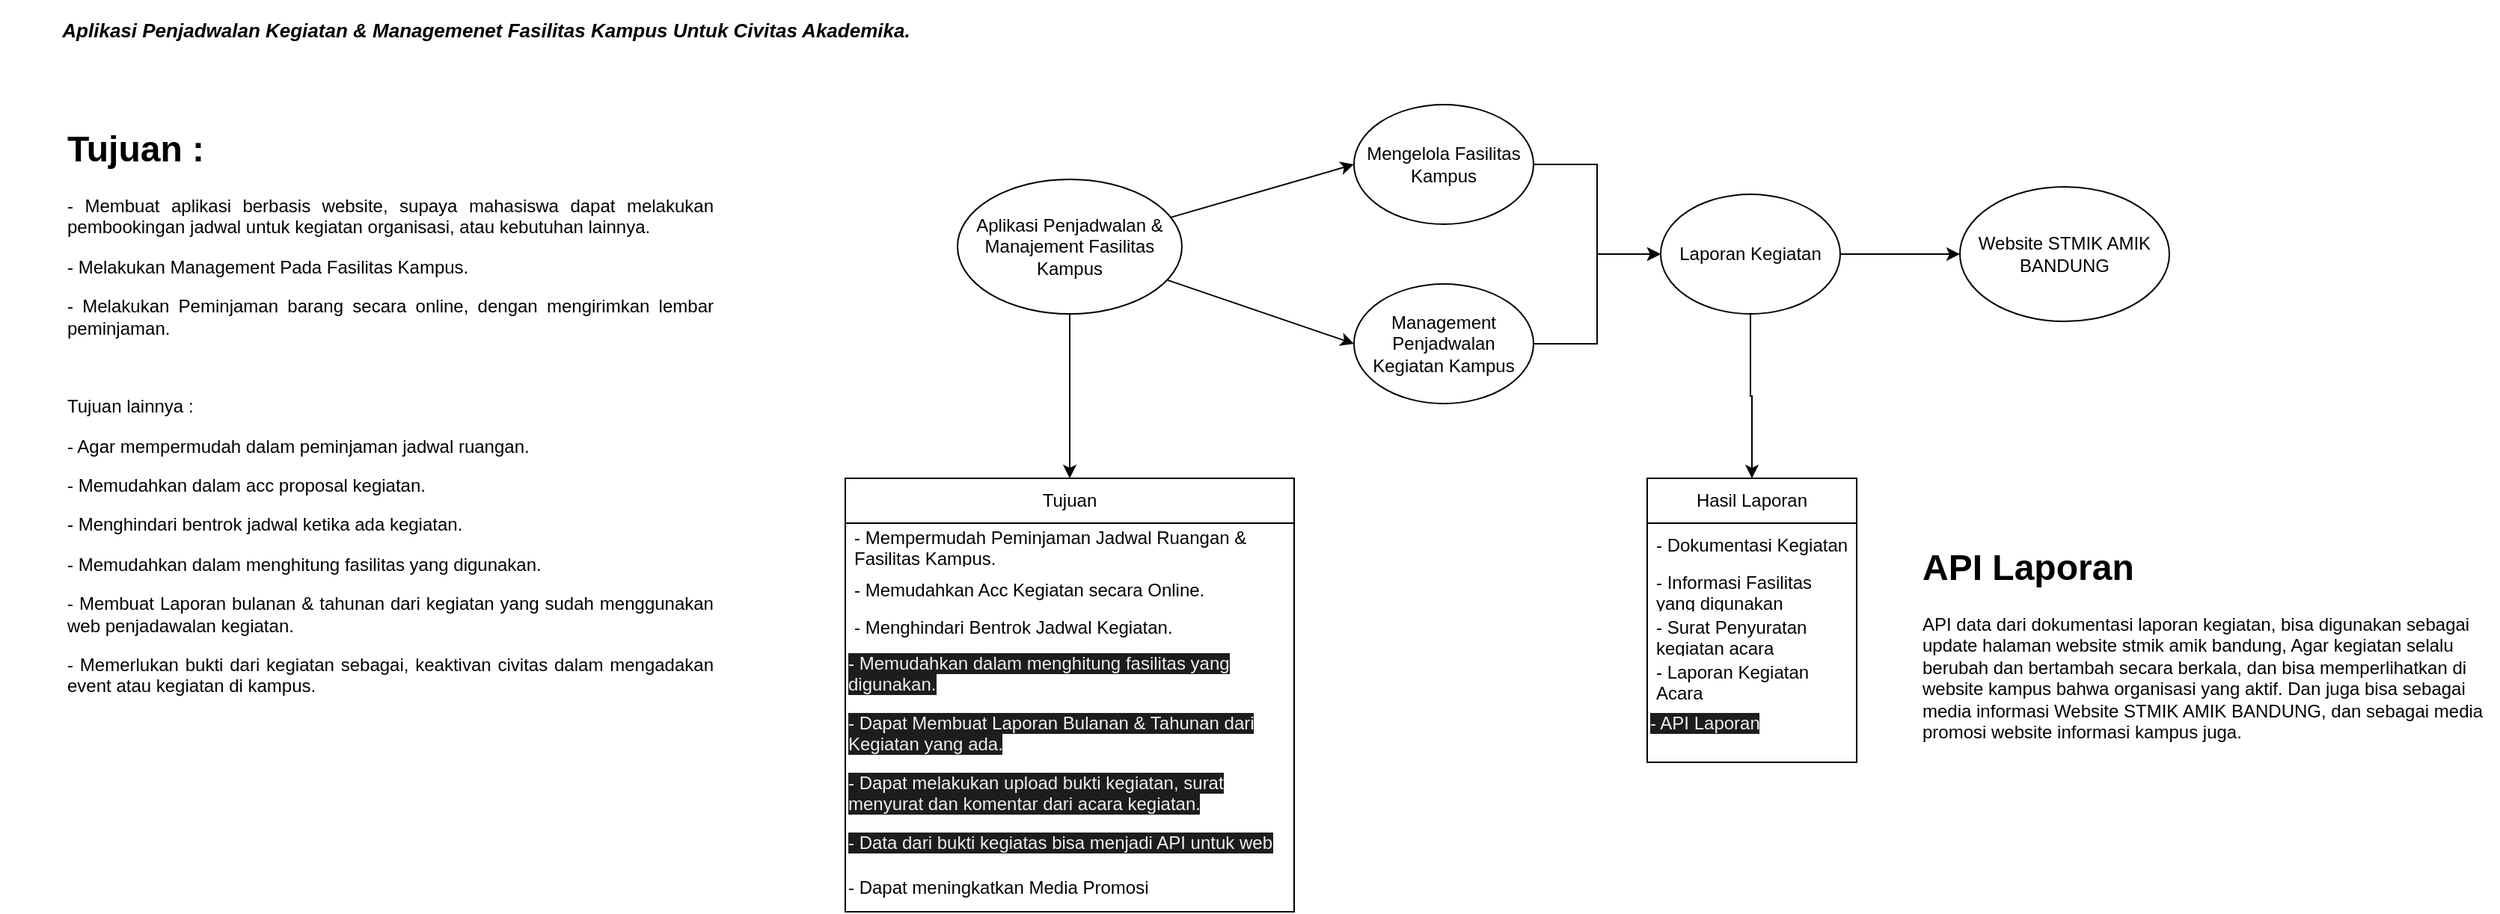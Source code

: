 <mxfile version="22.0.2" type="device">
  <diagram id="C5RBs43oDa-KdzZeNtuy" name="Page-1">
    <mxGraphModel dx="1920" dy="1236" grid="1" gridSize="10" guides="1" tooltips="1" connect="1" arrows="1" fold="1" page="1" pageScale="1" pageWidth="827" pageHeight="1169" math="0" shadow="0">
      <root>
        <mxCell id="WIyWlLk6GJQsqaUBKTNV-0" />
        <mxCell id="WIyWlLk6GJQsqaUBKTNV-1" parent="WIyWlLk6GJQsqaUBKTNV-0" />
        <mxCell id="PqSQapPYjTBKL_nshrTY-35" style="edgeStyle=orthogonalEdgeStyle;rounded=0;orthogonalLoop=1;jettySize=auto;html=1;exitX=0.5;exitY=1;exitDx=0;exitDy=0;" edge="1" parent="WIyWlLk6GJQsqaUBKTNV-1" source="PqSQapPYjTBKL_nshrTY-0" target="PqSQapPYjTBKL_nshrTY-4">
          <mxGeometry relative="1" as="geometry" />
        </mxCell>
        <mxCell id="PqSQapPYjTBKL_nshrTY-0" value="Aplikasi Penjadwalan &amp;amp; Manajement Fasilitas Kampus" style="ellipse;whiteSpace=wrap;html=1;" vertex="1" parent="WIyWlLk6GJQsqaUBKTNV-1">
          <mxGeometry x="640" y="120" width="150" height="90" as="geometry" />
        </mxCell>
        <mxCell id="PqSQapPYjTBKL_nshrTY-4" value="Tujuan" style="swimlane;fontStyle=0;childLayout=stackLayout;horizontal=1;startSize=30;horizontalStack=0;resizeParent=1;resizeParentMax=0;resizeLast=0;collapsible=1;marginBottom=0;whiteSpace=wrap;html=1;" vertex="1" parent="WIyWlLk6GJQsqaUBKTNV-1">
          <mxGeometry x="565" y="320" width="300" height="290" as="geometry" />
        </mxCell>
        <mxCell id="PqSQapPYjTBKL_nshrTY-5" value="- Mempermudah Peminjaman Jadwal Ruangan &amp;amp; Fasilitas Kampus." style="text;strokeColor=none;fillColor=none;align=left;verticalAlign=middle;spacingLeft=4;spacingRight=4;overflow=hidden;points=[[0,0.5],[1,0.5]];portConstraint=eastwest;rotatable=0;whiteSpace=wrap;html=1;" vertex="1" parent="PqSQapPYjTBKL_nshrTY-4">
          <mxGeometry y="30" width="300" height="30" as="geometry" />
        </mxCell>
        <mxCell id="PqSQapPYjTBKL_nshrTY-6" value="- Memudahkan Acc Kegiatan secara Online." style="text;strokeColor=none;fillColor=none;align=left;verticalAlign=middle;spacingLeft=4;spacingRight=4;overflow=hidden;points=[[0,0.5],[1,0.5]];portConstraint=eastwest;rotatable=0;whiteSpace=wrap;html=1;" vertex="1" parent="PqSQapPYjTBKL_nshrTY-4">
          <mxGeometry y="60" width="300" height="30" as="geometry" />
        </mxCell>
        <mxCell id="PqSQapPYjTBKL_nshrTY-7" value="- Menghindari Bentrok Jadwal Kegiatan." style="text;strokeColor=none;fillColor=none;align=left;verticalAlign=middle;spacingLeft=4;spacingRight=4;overflow=hidden;points=[[0,0.5],[1,0.5]];portConstraint=eastwest;rotatable=0;whiteSpace=wrap;html=1;" vertex="1" parent="PqSQapPYjTBKL_nshrTY-4">
          <mxGeometry y="90" width="300" height="20" as="geometry" />
        </mxCell>
        <mxCell id="PqSQapPYjTBKL_nshrTY-8" value="&lt;span style=&quot;color: rgb(240, 240, 240); font-family: Helvetica; font-size: 12px; font-style: normal; font-variant-ligatures: normal; font-variant-caps: normal; font-weight: 400; letter-spacing: normal; orphans: 2; text-align: left; text-indent: 0px; text-transform: none; widows: 2; word-spacing: 0px; -webkit-text-stroke-width: 0px; background-color: rgb(27, 29, 30); text-decoration-thickness: initial; text-decoration-style: initial; text-decoration-color: initial; float: none; display: inline !important;&quot;&gt;- Memudahkan dalam menghitung fasilitas yang digunakan.&lt;/span&gt;" style="text;whiteSpace=wrap;html=1;" vertex="1" parent="PqSQapPYjTBKL_nshrTY-4">
          <mxGeometry y="110" width="300" height="40" as="geometry" />
        </mxCell>
        <mxCell id="PqSQapPYjTBKL_nshrTY-9" value="&lt;span style=&quot;color: rgb(240, 240, 240); font-family: Helvetica; font-size: 12px; font-style: normal; font-variant-ligatures: normal; font-variant-caps: normal; font-weight: 400; letter-spacing: normal; orphans: 2; text-align: left; text-indent: 0px; text-transform: none; widows: 2; word-spacing: 0px; -webkit-text-stroke-width: 0px; background-color: rgb(27, 29, 30); text-decoration-thickness: initial; text-decoration-style: initial; text-decoration-color: initial; float: none; display: inline !important;&quot;&gt;- Dapat Membuat Laporan Bulanan &amp;amp; Tahunan dari Kegiatan yang ada.&lt;/span&gt;" style="text;whiteSpace=wrap;html=1;" vertex="1" parent="PqSQapPYjTBKL_nshrTY-4">
          <mxGeometry y="150" width="300" height="40" as="geometry" />
        </mxCell>
        <mxCell id="PqSQapPYjTBKL_nshrTY-10" value="&lt;span style=&quot;color: rgb(240, 240, 240); font-family: Helvetica; font-size: 12px; font-style: normal; font-variant-ligatures: normal; font-variant-caps: normal; font-weight: 400; letter-spacing: normal; orphans: 2; text-align: left; text-indent: 0px; text-transform: none; widows: 2; word-spacing: 0px; -webkit-text-stroke-width: 0px; background-color: rgb(27, 29, 30); text-decoration-thickness: initial; text-decoration-style: initial; text-decoration-color: initial; float: none; display: inline !important;&quot;&gt;- Dapat melakukan upload bukti kegiatan, surat menyurat dan komentar dari acara kegiatan.&lt;/span&gt;" style="text;whiteSpace=wrap;html=1;" vertex="1" parent="PqSQapPYjTBKL_nshrTY-4">
          <mxGeometry y="190" width="300" height="40" as="geometry" />
        </mxCell>
        <mxCell id="PqSQapPYjTBKL_nshrTY-11" value="&lt;span style=&quot;color: rgb(240, 240, 240); font-family: Helvetica; font-size: 12px; font-style: normal; font-variant-ligatures: normal; font-variant-caps: normal; font-weight: 400; letter-spacing: normal; orphans: 2; text-align: left; text-indent: 0px; text-transform: none; widows: 2; word-spacing: 0px; -webkit-text-stroke-width: 0px; background-color: rgb(27, 29, 30); text-decoration-thickness: initial; text-decoration-style: initial; text-decoration-color: initial; float: none; display: inline !important;&quot;&gt;- Data dari bukti kegiatas bisa menjadi API untuk web&lt;/span&gt;" style="text;whiteSpace=wrap;html=1;" vertex="1" parent="PqSQapPYjTBKL_nshrTY-4">
          <mxGeometry y="230" width="300" height="30" as="geometry" />
        </mxCell>
        <mxCell id="PqSQapPYjTBKL_nshrTY-12" value="- Dapat meningkatkan Media Promosi" style="text;whiteSpace=wrap;html=1;" vertex="1" parent="PqSQapPYjTBKL_nshrTY-4">
          <mxGeometry y="260" width="300" height="30" as="geometry" />
        </mxCell>
        <mxCell id="PqSQapPYjTBKL_nshrTY-26" style="edgeStyle=orthogonalEdgeStyle;rounded=0;orthogonalLoop=1;jettySize=auto;html=1;exitX=1;exitY=0.5;exitDx=0;exitDy=0;" edge="1" parent="WIyWlLk6GJQsqaUBKTNV-1" source="PqSQapPYjTBKL_nshrTY-13" target="PqSQapPYjTBKL_nshrTY-16">
          <mxGeometry relative="1" as="geometry" />
        </mxCell>
        <mxCell id="PqSQapPYjTBKL_nshrTY-13" value="Mengelola Fasilitas Kampus" style="ellipse;whiteSpace=wrap;html=1;" vertex="1" parent="WIyWlLk6GJQsqaUBKTNV-1">
          <mxGeometry x="905" y="70" width="120" height="80" as="geometry" />
        </mxCell>
        <mxCell id="PqSQapPYjTBKL_nshrTY-27" style="edgeStyle=orthogonalEdgeStyle;rounded=0;orthogonalLoop=1;jettySize=auto;html=1;exitX=1;exitY=0.5;exitDx=0;exitDy=0;entryX=0;entryY=0.5;entryDx=0;entryDy=0;" edge="1" parent="WIyWlLk6GJQsqaUBKTNV-1" source="PqSQapPYjTBKL_nshrTY-14" target="PqSQapPYjTBKL_nshrTY-16">
          <mxGeometry relative="1" as="geometry">
            <mxPoint x="1045" y="170" as="targetPoint" />
          </mxGeometry>
        </mxCell>
        <mxCell id="PqSQapPYjTBKL_nshrTY-14" value="Management Penjadwalan Kegiatan Kampus" style="ellipse;whiteSpace=wrap;html=1;" vertex="1" parent="WIyWlLk6GJQsqaUBKTNV-1">
          <mxGeometry x="905" y="190" width="120" height="80" as="geometry" />
        </mxCell>
        <mxCell id="PqSQapPYjTBKL_nshrTY-15" value="Website STMIK AMIK BANDUNG" style="ellipse;whiteSpace=wrap;html=1;" vertex="1" parent="WIyWlLk6GJQsqaUBKTNV-1">
          <mxGeometry x="1310" y="125" width="140" height="90" as="geometry" />
        </mxCell>
        <mxCell id="PqSQapPYjTBKL_nshrTY-28" style="edgeStyle=orthogonalEdgeStyle;rounded=0;orthogonalLoop=1;jettySize=auto;html=1;" edge="1" parent="WIyWlLk6GJQsqaUBKTNV-1" source="PqSQapPYjTBKL_nshrTY-16" target="PqSQapPYjTBKL_nshrTY-17">
          <mxGeometry relative="1" as="geometry" />
        </mxCell>
        <mxCell id="PqSQapPYjTBKL_nshrTY-29" style="edgeStyle=orthogonalEdgeStyle;rounded=0;orthogonalLoop=1;jettySize=auto;html=1;exitX=1;exitY=0.5;exitDx=0;exitDy=0;entryX=0;entryY=0.5;entryDx=0;entryDy=0;" edge="1" parent="WIyWlLk6GJQsqaUBKTNV-1" source="PqSQapPYjTBKL_nshrTY-16" target="PqSQapPYjTBKL_nshrTY-15">
          <mxGeometry relative="1" as="geometry" />
        </mxCell>
        <mxCell id="PqSQapPYjTBKL_nshrTY-16" value="Laporan Kegiatan" style="ellipse;whiteSpace=wrap;html=1;" vertex="1" parent="WIyWlLk6GJQsqaUBKTNV-1">
          <mxGeometry x="1110" y="130" width="120" height="80" as="geometry" />
        </mxCell>
        <mxCell id="PqSQapPYjTBKL_nshrTY-17" value="Hasil Laporan" style="swimlane;fontStyle=0;childLayout=stackLayout;horizontal=1;startSize=30;horizontalStack=0;resizeParent=1;resizeParentMax=0;resizeLast=0;collapsible=1;marginBottom=0;whiteSpace=wrap;html=1;" vertex="1" parent="WIyWlLk6GJQsqaUBKTNV-1">
          <mxGeometry x="1101" y="320" width="140" height="190" as="geometry" />
        </mxCell>
        <mxCell id="PqSQapPYjTBKL_nshrTY-18" value="- Dokumentasi Kegiatan" style="text;strokeColor=none;fillColor=none;align=left;verticalAlign=middle;spacingLeft=4;spacingRight=4;overflow=hidden;points=[[0,0.5],[1,0.5]];portConstraint=eastwest;rotatable=0;whiteSpace=wrap;html=1;" vertex="1" parent="PqSQapPYjTBKL_nshrTY-17">
          <mxGeometry y="30" width="140" height="30" as="geometry" />
        </mxCell>
        <mxCell id="PqSQapPYjTBKL_nshrTY-19" value="- Informasi Fasilitas yang digunakan" style="text;strokeColor=none;fillColor=none;align=left;verticalAlign=middle;spacingLeft=4;spacingRight=4;overflow=hidden;points=[[0,0.5],[1,0.5]];portConstraint=eastwest;rotatable=0;whiteSpace=wrap;html=1;" vertex="1" parent="PqSQapPYjTBKL_nshrTY-17">
          <mxGeometry y="60" width="140" height="30" as="geometry" />
        </mxCell>
        <mxCell id="PqSQapPYjTBKL_nshrTY-20" value="- Surat Penyuratan kegiatan acara" style="text;strokeColor=none;fillColor=none;align=left;verticalAlign=middle;spacingLeft=4;spacingRight=4;overflow=hidden;points=[[0,0.5],[1,0.5]];portConstraint=eastwest;rotatable=0;whiteSpace=wrap;html=1;" vertex="1" parent="PqSQapPYjTBKL_nshrTY-17">
          <mxGeometry y="90" width="140" height="30" as="geometry" />
        </mxCell>
        <mxCell id="PqSQapPYjTBKL_nshrTY-21" value="- Laporan Kegiatan Acara" style="text;strokeColor=none;fillColor=none;align=left;verticalAlign=middle;spacingLeft=4;spacingRight=4;overflow=hidden;points=[[0,0.5],[1,0.5]];portConstraint=eastwest;rotatable=0;whiteSpace=wrap;html=1;" vertex="1" parent="PqSQapPYjTBKL_nshrTY-17">
          <mxGeometry y="120" width="140" height="30" as="geometry" />
        </mxCell>
        <mxCell id="PqSQapPYjTBKL_nshrTY-22" value="&lt;span style=&quot;color: rgb(240, 240, 240); font-family: Helvetica; font-size: 12px; font-style: normal; font-variant-ligatures: normal; font-variant-caps: normal; font-weight: 400; letter-spacing: normal; orphans: 2; text-align: left; text-indent: 0px; text-transform: none; widows: 2; word-spacing: 0px; -webkit-text-stroke-width: 0px; background-color: rgb(27, 29, 30); text-decoration-thickness: initial; text-decoration-style: initial; text-decoration-color: initial; float: none; display: inline !important;&quot;&gt;- API Laporan&lt;/span&gt;" style="text;whiteSpace=wrap;html=1;" vertex="1" parent="PqSQapPYjTBKL_nshrTY-17">
          <mxGeometry y="150" width="140" height="40" as="geometry" />
        </mxCell>
        <mxCell id="PqSQapPYjTBKL_nshrTY-24" value="" style="endArrow=classic;html=1;rounded=0;entryX=0;entryY=0.5;entryDx=0;entryDy=0;" edge="1" parent="WIyWlLk6GJQsqaUBKTNV-1" source="PqSQapPYjTBKL_nshrTY-0" target="PqSQapPYjTBKL_nshrTY-13">
          <mxGeometry width="50" height="50" relative="1" as="geometry">
            <mxPoint x="695" y="220" as="sourcePoint" />
            <mxPoint x="745" y="170" as="targetPoint" />
          </mxGeometry>
        </mxCell>
        <mxCell id="PqSQapPYjTBKL_nshrTY-25" value="" style="endArrow=classic;html=1;rounded=0;entryX=0;entryY=0.5;entryDx=0;entryDy=0;" edge="1" parent="WIyWlLk6GJQsqaUBKTNV-1" source="PqSQapPYjTBKL_nshrTY-0" target="PqSQapPYjTBKL_nshrTY-14">
          <mxGeometry width="50" height="50" relative="1" as="geometry">
            <mxPoint x="795" y="250" as="sourcePoint" />
            <mxPoint x="845" y="200" as="targetPoint" />
          </mxGeometry>
        </mxCell>
        <mxCell id="PqSQapPYjTBKL_nshrTY-30" value="&lt;h1&gt;API Laporan&lt;/h1&gt;&lt;p&gt;API data dari dokumentasi laporan kegiatan, bisa digunakan sebagai update halaman website stmik amik bandung, Agar kegiatan selalu berubah dan bertambah secara berkala, dan bisa memperlihatkan di website kampus bahwa organisasi yang aktif. Dan juga bisa sebagai media informasi Website STMIK AMIK BANDUNG, dan sebagai media promosi website informasi kampus juga.&lt;/p&gt;" style="text;html=1;strokeColor=none;fillColor=none;spacing=5;spacingTop=-20;whiteSpace=wrap;overflow=hidden;rounded=0;" vertex="1" parent="WIyWlLk6GJQsqaUBKTNV-1">
          <mxGeometry x="1280" y="360" width="390" height="240" as="geometry" />
        </mxCell>
        <mxCell id="PqSQapPYjTBKL_nshrTY-32" value="&lt;b&gt;&lt;i&gt;&lt;font style=&quot;font-size: 13px;&quot;&gt;Aplikasi Penjadwalan Kegiatan &amp;amp; Managemenet Fasilitas Kampus Untuk Civitas Akademika.&lt;/font&gt;&lt;/i&gt;&lt;/b&gt;" style="text;html=1;strokeColor=none;fillColor=none;align=center;verticalAlign=middle;whiteSpace=wrap;rounded=0;" vertex="1" parent="WIyWlLk6GJQsqaUBKTNV-1">
          <mxGeometry width="650" height="40" as="geometry" />
        </mxCell>
        <mxCell id="PqSQapPYjTBKL_nshrTY-34" value="&lt;h1 style=&quot;text-align: justify;&quot;&gt;Tujuan :&amp;nbsp;&lt;/h1&gt;&lt;p style=&quot;text-align: justify;&quot;&gt;- Membuat aplikasi berbasis website, supaya mahasiswa dapat melakukan pembookingan jadwal untuk kegiatan organisasi, atau kebutuhan lainnya.&lt;/p&gt;&lt;p style=&quot;text-align: justify;&quot;&gt;- Melakukan Management Pada Fasilitas Kampus.&lt;/p&gt;&lt;p style=&quot;text-align: justify;&quot;&gt;- Melakukan Peminjaman barang secara online, dengan mengirimkan lembar peminjaman.&lt;/p&gt;&lt;p style=&quot;text-align: justify;&quot;&gt;&lt;br&gt;&lt;/p&gt;&lt;p style=&quot;text-align: justify;&quot;&gt;Tujuan lainnya :&lt;/p&gt;&lt;p style=&quot;text-align: justify;&quot;&gt;- Agar mempermudah dalam peminjaman jadwal ruangan.&lt;/p&gt;&lt;p style=&quot;text-align: justify;&quot;&gt;- Memudahkan dalam acc proposal kegiatan.&lt;/p&gt;&lt;p style=&quot;text-align: justify;&quot;&gt;- Menghindari bentrok jadwal ketika ada kegiatan.&lt;/p&gt;&lt;p style=&quot;text-align: justify;&quot;&gt;- Memudahkan dalam menghitung fasilitas yang digunakan.&lt;/p&gt;&lt;p style=&quot;text-align: justify;&quot;&gt;- Membuat Laporan bulanan &amp;amp; tahunan dari kegiatan yang sudah menggunakan web penjadawalan kegiatan.&lt;/p&gt;&lt;p style=&quot;text-align: justify;&quot;&gt;- Memerlukan bukti dari kegiatan sebagai, keaktivan civitas dalam mengadakan event atau kegiatan di kampus.&lt;/p&gt;" style="text;html=1;strokeColor=none;fillColor=none;spacing=5;spacingTop=-20;whiteSpace=wrap;overflow=hidden;rounded=0;" vertex="1" parent="WIyWlLk6GJQsqaUBKTNV-1">
          <mxGeometry x="40" y="80" width="440" height="420" as="geometry" />
        </mxCell>
      </root>
    </mxGraphModel>
  </diagram>
</mxfile>
